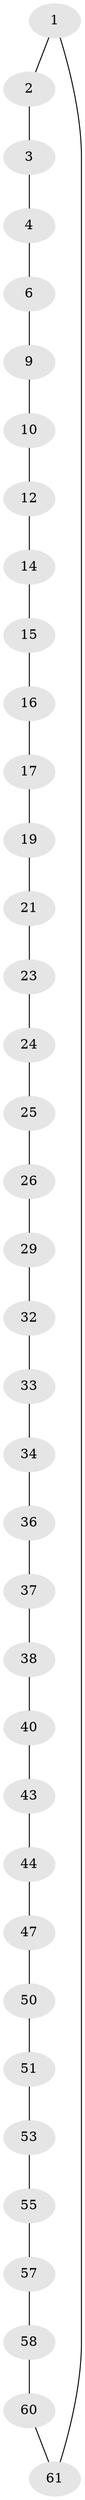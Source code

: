 // original degree distribution, {2: 1.0}
// Generated by graph-tools (version 1.1) at 2025/20/03/04/25 18:20:10]
// undirected, 37 vertices, 37 edges
graph export_dot {
graph [start="1"]
  node [color=gray90,style=filled];
  1;
  2;
  3;
  4 [super="+5"];
  6 [super="+7"];
  9;
  10 [super="+11"];
  12 [super="+13"];
  14;
  15;
  16;
  17 [super="+18"];
  19 [super="+20"];
  21 [super="+22"];
  23;
  24;
  25;
  26 [super="+27"];
  29 [super="+30"];
  32;
  33;
  34 [super="+35"];
  36;
  37;
  38 [super="+39"];
  40 [super="+41"];
  43;
  44 [super="+45"];
  47 [super="+48"];
  50;
  51 [super="+52"];
  53 [super="+54"];
  55 [super="+56"];
  57;
  58 [super="+59"];
  60;
  61 [super="+62"];
  1 -- 2;
  1 -- 61;
  2 -- 3;
  3 -- 4;
  4 -- 6;
  6 -- 9;
  9 -- 10;
  10 -- 12;
  12 -- 14;
  14 -- 15;
  15 -- 16;
  16 -- 17;
  17 -- 19;
  19 -- 21;
  21 -- 23;
  23 -- 24;
  24 -- 25;
  25 -- 26;
  26 -- 29;
  29 -- 32;
  32 -- 33;
  33 -- 34;
  34 -- 36;
  36 -- 37;
  37 -- 38;
  38 -- 40;
  40 -- 43;
  43 -- 44;
  44 -- 47;
  47 -- 50;
  50 -- 51;
  51 -- 53;
  53 -- 55;
  55 -- 57;
  57 -- 58;
  58 -- 60;
  60 -- 61;
}
